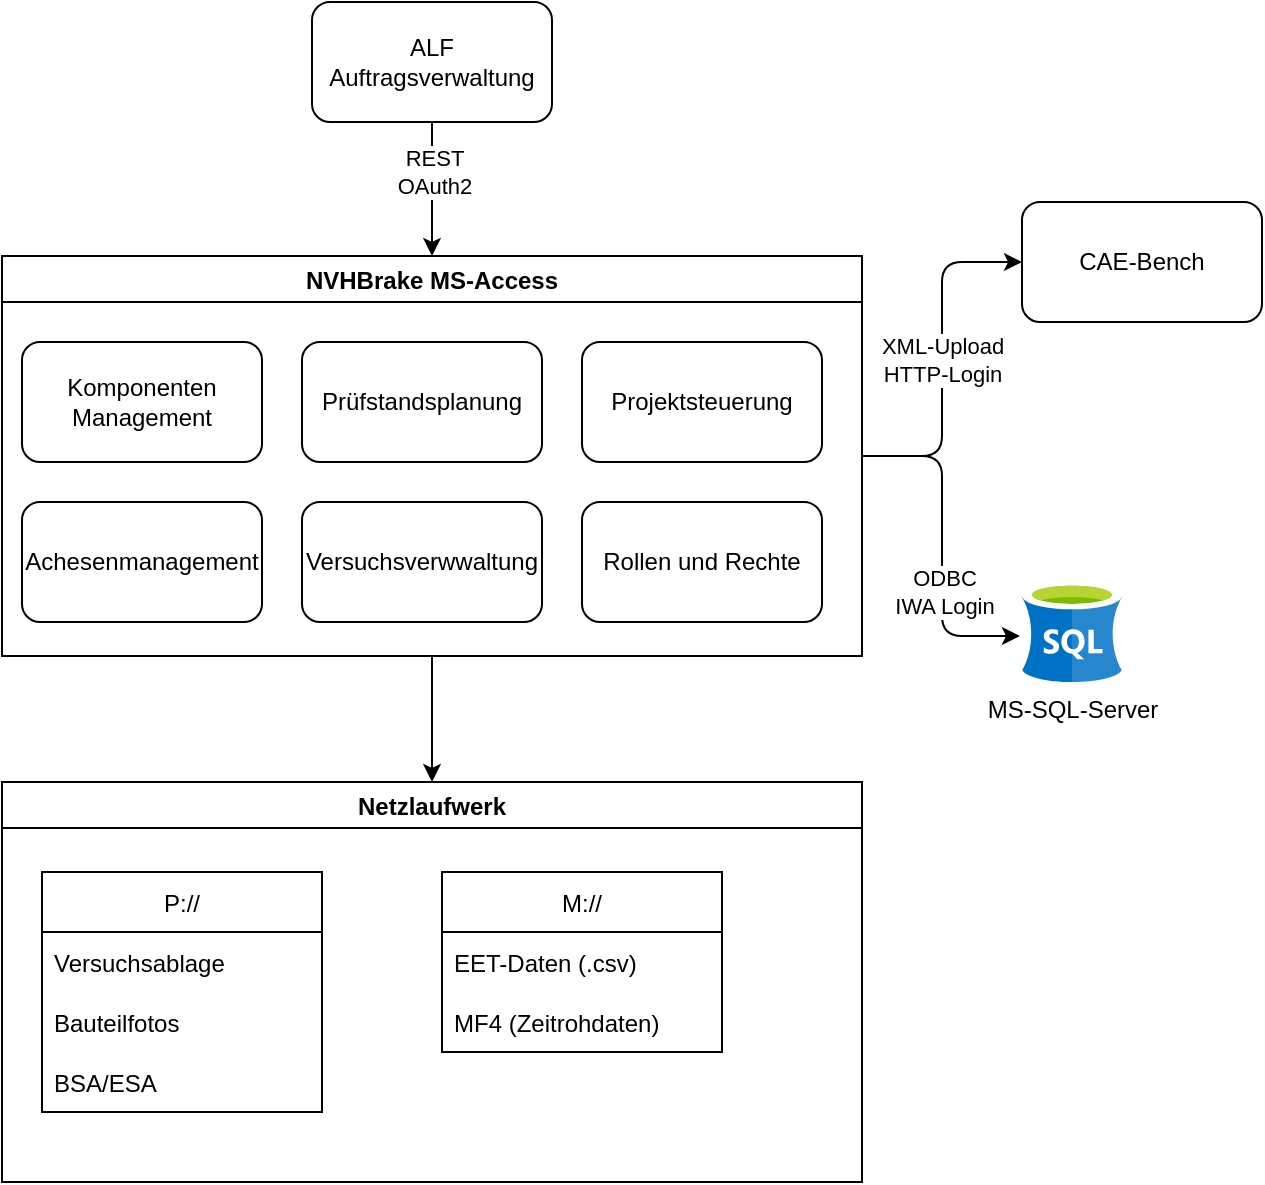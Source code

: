 <mxfile>
    <diagram id="KzELdxLwyf88x765OR2N" name="Page-1">
        <mxGraphModel dx="1313" dy="790" grid="1" gridSize="10" guides="1" tooltips="1" connect="1" arrows="1" fold="1" page="1" pageScale="1" pageWidth="827" pageHeight="1169" background="none" math="0" shadow="0">
            <root>
                <mxCell id="0"/>
                <mxCell id="1" parent="0"/>
                <mxCell id="34" value="XML-Upload&lt;br&gt;HTTP-Login" style="edgeStyle=orthogonalEdgeStyle;html=1;entryX=0;entryY=0.5;entryDx=0;entryDy=0;" edge="1" parent="1" source="3" target="29">
                    <mxGeometry relative="1" as="geometry"/>
                </mxCell>
                <mxCell id="35" style="edgeStyle=orthogonalEdgeStyle;html=1;entryX=-0.02;entryY=0.54;entryDx=0;entryDy=0;entryPerimeter=0;" edge="1" parent="1" source="3" target="4">
                    <mxGeometry relative="1" as="geometry"/>
                </mxCell>
                <mxCell id="36" value="ODBC&lt;br&gt;IWA Login" style="edgeLabel;html=1;align=center;verticalAlign=middle;resizable=0;points=[];" vertex="1" connectable="0" parent="35">
                    <mxGeometry x="0.275" y="1" relative="1" as="geometry">
                        <mxPoint as="offset"/>
                    </mxGeometry>
                </mxCell>
                <mxCell id="37" style="edgeStyle=orthogonalEdgeStyle;html=1;" edge="1" parent="1" source="3" target="13">
                    <mxGeometry relative="1" as="geometry"/>
                </mxCell>
                <mxCell id="3" value="NVHBrake MS-Access" style="swimlane;" vertex="1" parent="1">
                    <mxGeometry x="90" y="157" width="430" height="200" as="geometry"/>
                </mxCell>
                <mxCell id="7" value="Komponenten&lt;br&gt;Management" style="rounded=1;whiteSpace=wrap;html=1;" vertex="1" parent="3">
                    <mxGeometry x="10" y="43" width="120" height="60" as="geometry"/>
                </mxCell>
                <mxCell id="8" value="Achesenmanagement" style="rounded=1;whiteSpace=wrap;html=1;" vertex="1" parent="3">
                    <mxGeometry x="10" y="123" width="120" height="60" as="geometry"/>
                </mxCell>
                <mxCell id="9" value="Prüfstandsplanung" style="rounded=1;whiteSpace=wrap;html=1;" vertex="1" parent="3">
                    <mxGeometry x="150" y="43" width="120" height="60" as="geometry"/>
                </mxCell>
                <mxCell id="10" value="Versuchsverwwaltung" style="rounded=1;whiteSpace=wrap;html=1;" vertex="1" parent="3">
                    <mxGeometry x="150" y="123" width="120" height="60" as="geometry"/>
                </mxCell>
                <mxCell id="11" value="Projektsteuerung" style="rounded=1;whiteSpace=wrap;html=1;" vertex="1" parent="3">
                    <mxGeometry x="290" y="43" width="120" height="60" as="geometry"/>
                </mxCell>
                <mxCell id="12" value="Rollen und Rechte" style="rounded=1;whiteSpace=wrap;html=1;" vertex="1" parent="3">
                    <mxGeometry x="290" y="123" width="120" height="60" as="geometry"/>
                </mxCell>
                <mxCell id="4" value="MS-SQL-Server" style="sketch=0;aspect=fixed;html=1;points=[];align=center;image;fontSize=12;image=img/lib/mscae/dep/SQL_Server_Stretch_DB.svg;" vertex="1" parent="1">
                    <mxGeometry x="600" y="320" width="50" height="50" as="geometry"/>
                </mxCell>
                <mxCell id="13" value="Netzlaufwerk" style="swimlane;" vertex="1" parent="1">
                    <mxGeometry x="90" y="420" width="430" height="200" as="geometry"/>
                </mxCell>
                <mxCell id="20" value="P://" style="swimlane;fontStyle=0;childLayout=stackLayout;horizontal=1;startSize=30;horizontalStack=0;resizeParent=1;resizeParentMax=0;resizeLast=0;collapsible=1;marginBottom=0;" vertex="1" parent="13">
                    <mxGeometry x="20" y="45" width="140" height="120" as="geometry"/>
                </mxCell>
                <mxCell id="21" value="Versuchsablage" style="text;strokeColor=none;fillColor=none;align=left;verticalAlign=middle;spacingLeft=4;spacingRight=4;overflow=hidden;points=[[0,0.5],[1,0.5]];portConstraint=eastwest;rotatable=0;" vertex="1" parent="20">
                    <mxGeometry y="30" width="140" height="30" as="geometry"/>
                </mxCell>
                <mxCell id="22" value="Bauteilfotos" style="text;strokeColor=none;fillColor=none;align=left;verticalAlign=middle;spacingLeft=4;spacingRight=4;overflow=hidden;points=[[0,0.5],[1,0.5]];portConstraint=eastwest;rotatable=0;" vertex="1" parent="20">
                    <mxGeometry y="60" width="140" height="30" as="geometry"/>
                </mxCell>
                <mxCell id="23" value="BSA/ESA" style="text;strokeColor=none;fillColor=none;align=left;verticalAlign=middle;spacingLeft=4;spacingRight=4;overflow=hidden;points=[[0,0.5],[1,0.5]];portConstraint=eastwest;rotatable=0;" vertex="1" parent="20">
                    <mxGeometry y="90" width="140" height="30" as="geometry"/>
                </mxCell>
                <mxCell id="24" value="M://" style="swimlane;fontStyle=0;childLayout=stackLayout;horizontal=1;startSize=30;horizontalStack=0;resizeParent=1;resizeParentMax=0;resizeLast=0;collapsible=1;marginBottom=0;" vertex="1" parent="13">
                    <mxGeometry x="220" y="45" width="140" height="90" as="geometry"/>
                </mxCell>
                <mxCell id="25" value="EET-Daten (.csv)" style="text;strokeColor=none;fillColor=none;align=left;verticalAlign=middle;spacingLeft=4;spacingRight=4;overflow=hidden;points=[[0,0.5],[1,0.5]];portConstraint=eastwest;rotatable=0;" vertex="1" parent="24">
                    <mxGeometry y="30" width="140" height="30" as="geometry"/>
                </mxCell>
                <mxCell id="26" value="MF4 (Zeitrohdaten)" style="text;strokeColor=none;fillColor=none;align=left;verticalAlign=middle;spacingLeft=4;spacingRight=4;overflow=hidden;points=[[0,0.5],[1,0.5]];portConstraint=eastwest;rotatable=0;" vertex="1" parent="24">
                    <mxGeometry y="60" width="140" height="30" as="geometry"/>
                </mxCell>
                <mxCell id="31" style="edgeStyle=none;html=1;entryX=0.5;entryY=0;entryDx=0;entryDy=0;" edge="1" parent="1" source="28" target="3">
                    <mxGeometry relative="1" as="geometry">
                        <Array as="points"/>
                    </mxGeometry>
                </mxCell>
                <mxCell id="32" value="REST&lt;br&gt;OAuth2" style="edgeLabel;html=1;align=center;verticalAlign=middle;resizable=0;points=[];" vertex="1" connectable="0" parent="31">
                    <mxGeometry x="-0.273" y="1" relative="1" as="geometry">
                        <mxPoint as="offset"/>
                    </mxGeometry>
                </mxCell>
                <mxCell id="28" value="ALF&lt;br&gt;Auftragsverwaltung" style="rounded=1;whiteSpace=wrap;html=1;" vertex="1" parent="1">
                    <mxGeometry x="245" y="30" width="120" height="60" as="geometry"/>
                </mxCell>
                <mxCell id="29" value="CAE-Bench" style="rounded=1;whiteSpace=wrap;html=1;" vertex="1" parent="1">
                    <mxGeometry x="600" y="130" width="120" height="60" as="geometry"/>
                </mxCell>
            </root>
        </mxGraphModel>
    </diagram>
</mxfile>